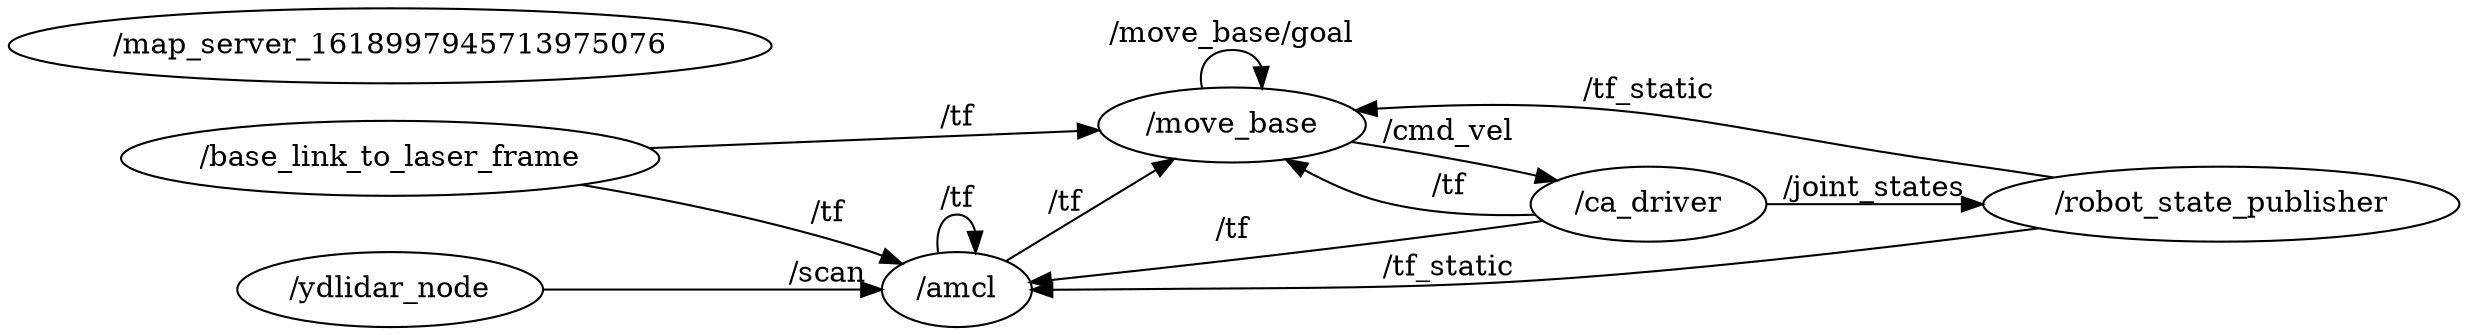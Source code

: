 digraph graphname {
	graph [bb="0,0,945.74,169",
		compound=True,
		rank=same,
		rankdir=LR,
		ranksep=0.2
	];
	node [label="\N"];
	n___amcl	 [URL=__amcl,
		height=0.5,
		label="/amcl",
		pos="359.22,97",
		shape=ellipse,
		tooltip="/amcl",
		width=0.84854];
	n___amcl -> n___amcl	 [URL=topic_3A__tf,
		label="/tf",
		lp="359.22,140.5",
		penwidth=1,
		pos="e,367.08,114.41 351.37,114.41 349.9,124.09 352.52,133 359.22,133 363.41,133 366.01,129.52 367,124.54"];
	n___move_base	 [URL=__move_base,
		height=0.5,
		label="/move_base",
		pos="472.06,18",
		shape=ellipse,
		tooltip="/move_base",
		width=1.4804];
	n___amcl -> n___move_base	 [URL=topic_3A__tf,
		label="/tf",
		lp="404.27,76.5",
		penwidth=1,
		pos="e,448.84,34.257 379.14,83.058 396.11,71.174 420.81,53.88 440.48,40.11"];
	n___robot_state_publisher	 [URL=__robot_state_publisher,
		height=0.5,
		label="/robot_state_publisher",
		pos="856.69,75",
		shape=ellipse,
		tooltip="/robot_state_publisher",
		width=2.4734];
	n___robot_state_publisher -> n___amcl	 [URL=topic_3A__tf_static,
		label="/tf_static",
		lp="559.36,129.5",
		penwidth=1,
		pos="e,384.89,106.92 794.71,87.957 783.09,90.152 771.02,92.275 759.65,94 609.58,116.76 569.52,132.7 418.77,115 410.77,114.06 402.39,112.14 394.51,109.9"];
	n___robot_state_publisher -> n___move_base	 [URL=topic_3A__tf_static,
		label="/tf_static",
		lp="639.51,40.5",
		penwidth=1,
		pos="e,525.43,18.397 804.27,60.371 770.6,51.413 725.81,40.306 685.65,33 641.48,24.966 630.13,24.264 585.36,21 569.34,19.832 552.02,19.104 535.86,18.654"];
	n___ca_driver	 [URL=__ca_driver,
		height=0.5,
		label="/ca_driver",
		pos="639.51,75",
		shape=ellipse,
		tooltip="/ca_driver",
		width=1.2818];
	n___ca_driver -> n___amcl	 [URL=topic_3A__tf,
		label="/tf",
		lp="472.06,103.5",
		penwidth=1,
		pos="e,390.07,96.979 599.11,83.904 594.49,84.715 589.83,85.44 585.36,86 520.95,94.061 445.54,96.3 400.12,96.873"];
	n___ca_driver -> n___robot_state_publisher	 [URL=topic_3A__joint_states,
		label="/joint_states",
		lp="726.65,82.5",
		penwidth=1,
		pos="e,767.48,75 685.83,75 706.75,75 732.31,75 757.23,75"];
	n___ca_driver -> n___move_base	 [URL=topic_3A__tf,
		label="/tf",
		lp="559.36,45.5",
		penwidth=1,
		pos="e,523.83,22.444 619.86,58.569 610.07,51.189 597.7,43.029 585.36,38 569.2,31.413 550.88,26.993 533.75,24.028"];
	n___base_link_to_laser_frame	 [URL=__base_link_to_laser_frame,
		height=0.5,
		label="/base_link_to_laser_frame",
		pos="142.34,28",
		shape=ellipse,
		tooltip="/base_link_to_laser_frame",
		width=2.9067];
	n___base_link_to_laser_frame -> n___amcl	 [URL=topic_3A__tf,
		label="/tf",
		lp="306.67,85.5",
		penwidth=1,
		pos="e,336.29,84.838 204.74,42.484 239.39,51.273 282.99,63.571 320.67,78 322.77,78.802 324.9,79.678 327.04,80.599"];
	n___base_link_to_laser_frame -> n___move_base	 [URL=topic_3A__tf,
		label="/tf",
		lp="359.22,30.5",
		penwidth=1,
		pos="e,418.79,19.616 245.76,24.863 299.14,23.245 362.54,21.322 408.64,19.924"];
	n___ydlidar_node	 [URL=__ydlidar_node,
		height=0.5,
		label="/ydlidar_node",
		pos="142.34,97",
		shape=ellipse,
		tooltip="/ydlidar_node",
		width=1.661];
	n___ydlidar_node -> n___amcl	 [URL=topic_3A__scan,
		label="/scan",
		lp="306.67,104.5",
		penwidth=1,
		pos="e,328.59,97 202.18,97 239.17,97 285.69,97 318.46,97"];
	n___map_server_1618997945713975076	 [URL=__map_server_1618997945713975076,
		height=0.5,
		label="/map_server_1618997945713975076",
		pos="142.34,151",
		shape=ellipse,
		tooltip="/map_server_1618997945713975076",
		width=3.9538];
	n___move_base -> n___ca_driver	 [URL=topic_3A__cmd_vel,
		label="/cmd_vel",
		lp="559.36,74.5",
		penwidth=1,
		pos="e,595.77,69.118 496.24,34.155 507.19,40.838 520.52,48.145 533.36,53 549.99,59.289 568.8,63.932 585.91,67.288"];
	n___move_base -> n___move_base	 [URL=topic_3A__move_base__goal,
		label="/move_base/goal",
		lp="472.06,61.5",
		penwidth=1,
		pos="e,483.93,35.782 460.2,35.782 458.18,45.315 462.14,54 472.06,54 478.11,54 481.94,50.775 483.56,46.098"];
}
